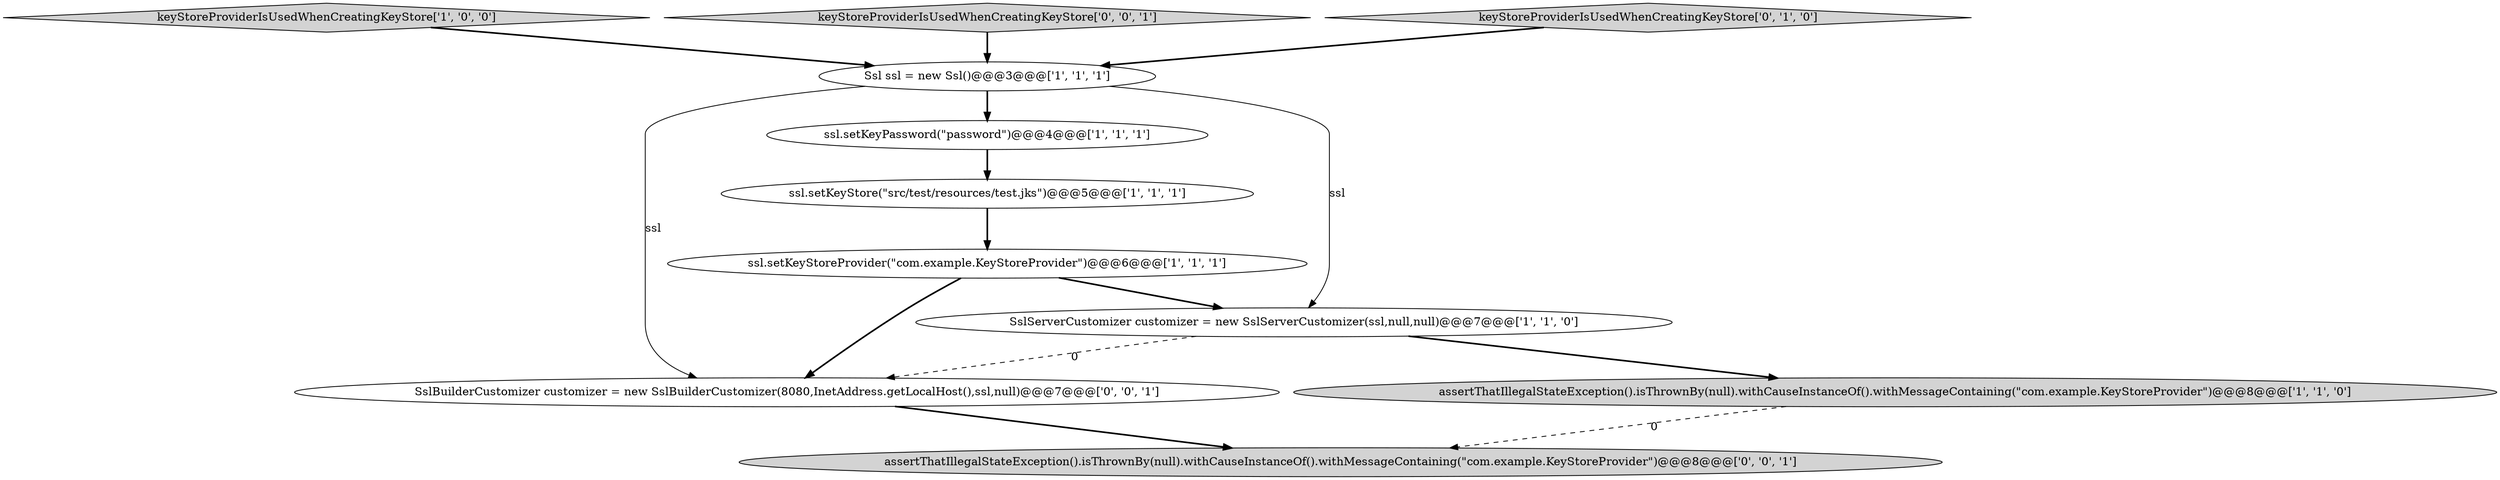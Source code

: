 digraph {
5 [style = filled, label = "keyStoreProviderIsUsedWhenCreatingKeyStore['1', '0', '0']", fillcolor = lightgray, shape = diamond image = "AAA0AAABBB1BBB"];
10 [style = filled, label = "keyStoreProviderIsUsedWhenCreatingKeyStore['0', '0', '1']", fillcolor = lightgray, shape = diamond image = "AAA0AAABBB3BBB"];
2 [style = filled, label = "Ssl ssl = new Ssl()@@@3@@@['1', '1', '1']", fillcolor = white, shape = ellipse image = "AAA0AAABBB1BBB"];
9 [style = filled, label = "assertThatIllegalStateException().isThrownBy(null).withCauseInstanceOf().withMessageContaining(\"com.example.KeyStoreProvider\")@@@8@@@['0', '0', '1']", fillcolor = lightgray, shape = ellipse image = "AAA0AAABBB3BBB"];
8 [style = filled, label = "SslBuilderCustomizer customizer = new SslBuilderCustomizer(8080,InetAddress.getLocalHost(),ssl,null)@@@7@@@['0', '0', '1']", fillcolor = white, shape = ellipse image = "AAA0AAABBB3BBB"];
1 [style = filled, label = "ssl.setKeyStoreProvider(\"com.example.KeyStoreProvider\")@@@6@@@['1', '1', '1']", fillcolor = white, shape = ellipse image = "AAA0AAABBB1BBB"];
3 [style = filled, label = "assertThatIllegalStateException().isThrownBy(null).withCauseInstanceOf().withMessageContaining(\"com.example.KeyStoreProvider\")@@@8@@@['1', '1', '0']", fillcolor = lightgray, shape = ellipse image = "AAA0AAABBB1BBB"];
6 [style = filled, label = "ssl.setKeyPassword(\"password\")@@@4@@@['1', '1', '1']", fillcolor = white, shape = ellipse image = "AAA0AAABBB1BBB"];
4 [style = filled, label = "SslServerCustomizer customizer = new SslServerCustomizer(ssl,null,null)@@@7@@@['1', '1', '0']", fillcolor = white, shape = ellipse image = "AAA0AAABBB1BBB"];
7 [style = filled, label = "keyStoreProviderIsUsedWhenCreatingKeyStore['0', '1', '0']", fillcolor = lightgray, shape = diamond image = "AAA0AAABBB2BBB"];
0 [style = filled, label = "ssl.setKeyStore(\"src/test/resources/test.jks\")@@@5@@@['1', '1', '1']", fillcolor = white, shape = ellipse image = "AAA0AAABBB1BBB"];
4->3 [style = bold, label=""];
1->4 [style = bold, label=""];
5->2 [style = bold, label=""];
10->2 [style = bold, label=""];
6->0 [style = bold, label=""];
2->8 [style = solid, label="ssl"];
1->8 [style = bold, label=""];
3->9 [style = dashed, label="0"];
7->2 [style = bold, label=""];
0->1 [style = bold, label=""];
2->6 [style = bold, label=""];
2->4 [style = solid, label="ssl"];
4->8 [style = dashed, label="0"];
8->9 [style = bold, label=""];
}
